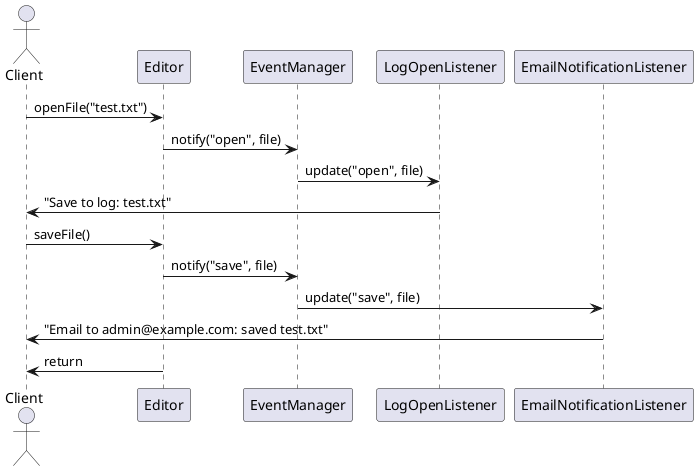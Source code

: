 @startuml
actor Client
Client -> Editor : openFile("test.txt")
Editor -> EventManager : notify("open", file)
EventManager -> LogOpenListener : update("open", file)
LogOpenListener -> Client : "Save to log: test.txt"

Client -> Editor : saveFile()
Editor -> EventManager : notify("save", file)
EventManager -> EmailNotificationListener : update("save", file)
EmailNotificationListener -> Client : "Email to admin@example.com: saved test.txt"

Editor -> Client : return
@enduml
